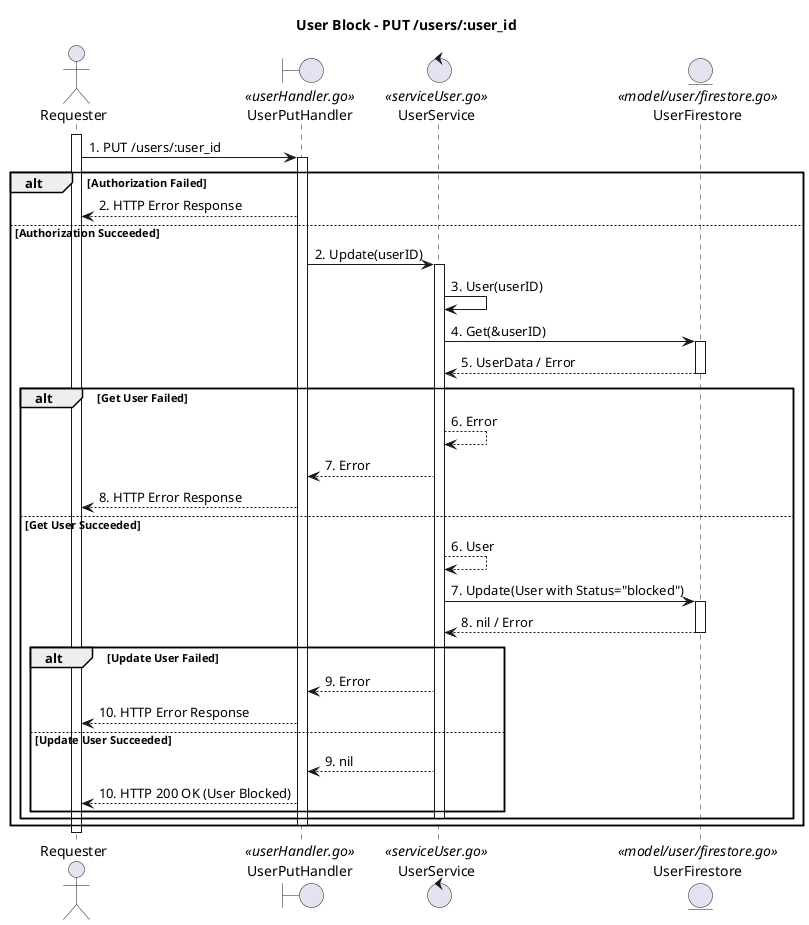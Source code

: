 @startuml
title User Block - PUT /users/:user_id

actor Requester
boundary UserPutHandler <<userHandler.go>>
control UserService <<serviceUser.go>>
entity UserFirestore <<model/user/firestore.go>>

activate Requester
Requester -> UserPutHandler : 1. PUT /users/:user_id

activate UserPutHandler

alt Authorization Failed
    UserPutHandler --> Requester : 2. HTTP Error Response
else Authorization Succeeded
    UserPutHandler -> UserService : 2. Update(userID)
    activate UserService
    UserService -> UserService : 3. User(userID)
    UserService -> UserFirestore : 4. Get(&userID)
    activate UserFirestore
    UserFirestore --> UserService : 5. UserData / Error
    deactivate UserFirestore
    alt Get User Failed
        UserService --> UserService : 6. Error
        UserService --> UserPutHandler : 7. Error
        UserPutHandler --> Requester : 8. HTTP Error Response
    else Get User Succeeded
        UserService --> UserService : 6. User
        UserService -> UserFirestore : 7. Update(User with Status="blocked")
        activate UserFirestore
        UserFirestore --> UserService : 8. nil / Error
        deactivate UserFirestore
        alt Update User Failed
            UserService --> UserPutHandler : 9. Error
            UserPutHandler --> Requester : 10. HTTP Error Response
        else Update User Succeeded
            UserService --> UserPutHandler : 9. nil
            UserPutHandler --> Requester : 10. HTTP 200 OK (User Blocked)
        end
        deactivate UserService
    end
    deactivate UserPutHandler
end
deactivate Requester

@enduml